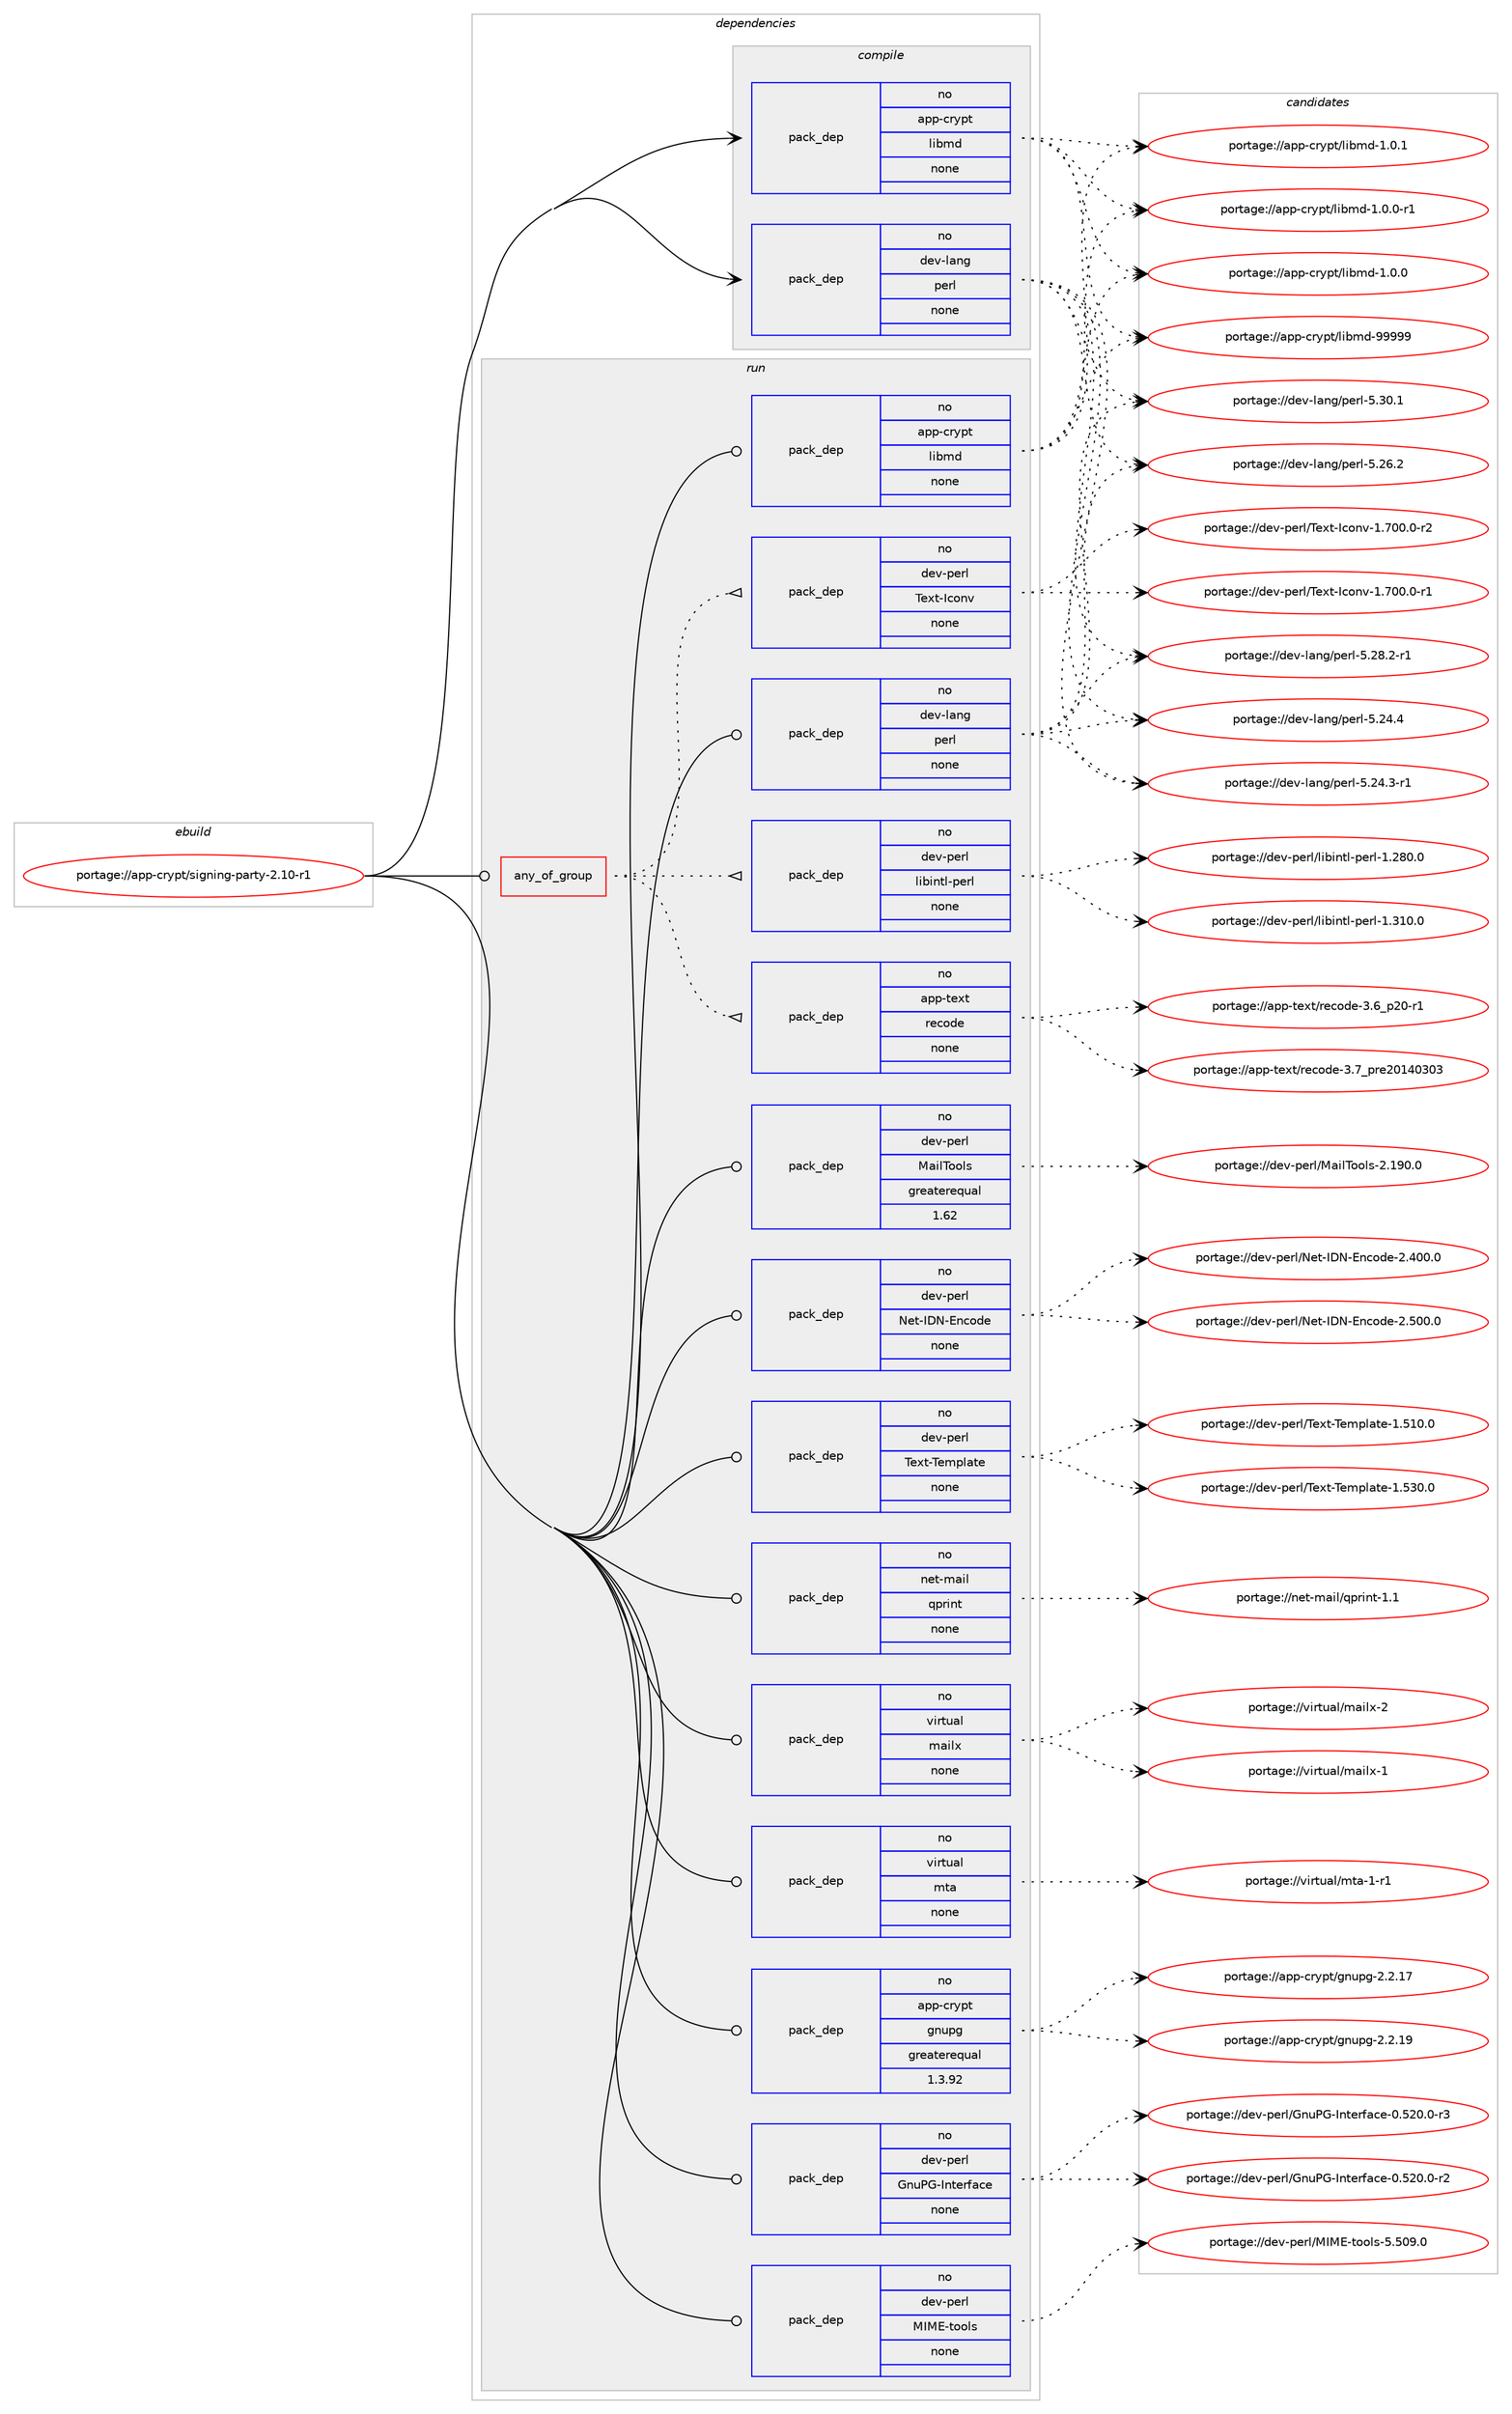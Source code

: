 digraph prolog {

# *************
# Graph options
# *************

newrank=true;
concentrate=true;
compound=true;
graph [rankdir=LR,fontname=Helvetica,fontsize=10,ranksep=1.5];#, ranksep=2.5, nodesep=0.2];
edge  [arrowhead=vee];
node  [fontname=Helvetica,fontsize=10];

# **********
# The ebuild
# **********

subgraph cluster_leftcol {
color=gray;
label=<<i>ebuild</i>>;
id [label="portage://app-crypt/signing-party-2.10-r1", color=red, width=4, href="../app-crypt/signing-party-2.10-r1.svg"];
}

# ****************
# The dependencies
# ****************

subgraph cluster_midcol {
color=gray;
label=<<i>dependencies</i>>;
subgraph cluster_compile {
fillcolor="#eeeeee";
style=filled;
label=<<i>compile</i>>;
subgraph pack481790 {
dependency641441 [label=<<TABLE BORDER="0" CELLBORDER="1" CELLSPACING="0" CELLPADDING="4" WIDTH="220"><TR><TD ROWSPAN="6" CELLPADDING="30">pack_dep</TD></TR><TR><TD WIDTH="110">no</TD></TR><TR><TD>app-crypt</TD></TR><TR><TD>libmd</TD></TR><TR><TD>none</TD></TR><TR><TD></TD></TR></TABLE>>, shape=none, color=blue];
}
id:e -> dependency641441:w [weight=20,style="solid",arrowhead="vee"];
subgraph pack481791 {
dependency641442 [label=<<TABLE BORDER="0" CELLBORDER="1" CELLSPACING="0" CELLPADDING="4" WIDTH="220"><TR><TD ROWSPAN="6" CELLPADDING="30">pack_dep</TD></TR><TR><TD WIDTH="110">no</TD></TR><TR><TD>dev-lang</TD></TR><TR><TD>perl</TD></TR><TR><TD>none</TD></TR><TR><TD></TD></TR></TABLE>>, shape=none, color=blue];
}
id:e -> dependency641442:w [weight=20,style="solid",arrowhead="vee"];
}
subgraph cluster_compileandrun {
fillcolor="#eeeeee";
style=filled;
label=<<i>compile and run</i>>;
}
subgraph cluster_run {
fillcolor="#eeeeee";
style=filled;
label=<<i>run</i>>;
subgraph any8228 {
dependency641443 [label=<<TABLE BORDER="0" CELLBORDER="1" CELLSPACING="0" CELLPADDING="4"><TR><TD CELLPADDING="10">any_of_group</TD></TR></TABLE>>, shape=none, color=red];subgraph pack481792 {
dependency641444 [label=<<TABLE BORDER="0" CELLBORDER="1" CELLSPACING="0" CELLPADDING="4" WIDTH="220"><TR><TD ROWSPAN="6" CELLPADDING="30">pack_dep</TD></TR><TR><TD WIDTH="110">no</TD></TR><TR><TD>dev-perl</TD></TR><TR><TD>libintl-perl</TD></TR><TR><TD>none</TD></TR><TR><TD></TD></TR></TABLE>>, shape=none, color=blue];
}
dependency641443:e -> dependency641444:w [weight=20,style="dotted",arrowhead="oinv"];
subgraph pack481793 {
dependency641445 [label=<<TABLE BORDER="0" CELLBORDER="1" CELLSPACING="0" CELLPADDING="4" WIDTH="220"><TR><TD ROWSPAN="6" CELLPADDING="30">pack_dep</TD></TR><TR><TD WIDTH="110">no</TD></TR><TR><TD>dev-perl</TD></TR><TR><TD>Text-Iconv</TD></TR><TR><TD>none</TD></TR><TR><TD></TD></TR></TABLE>>, shape=none, color=blue];
}
dependency641443:e -> dependency641445:w [weight=20,style="dotted",arrowhead="oinv"];
subgraph pack481794 {
dependency641446 [label=<<TABLE BORDER="0" CELLBORDER="1" CELLSPACING="0" CELLPADDING="4" WIDTH="220"><TR><TD ROWSPAN="6" CELLPADDING="30">pack_dep</TD></TR><TR><TD WIDTH="110">no</TD></TR><TR><TD>app-text</TD></TR><TR><TD>recode</TD></TR><TR><TD>none</TD></TR><TR><TD></TD></TR></TABLE>>, shape=none, color=blue];
}
dependency641443:e -> dependency641446:w [weight=20,style="dotted",arrowhead="oinv"];
}
id:e -> dependency641443:w [weight=20,style="solid",arrowhead="odot"];
subgraph pack481795 {
dependency641447 [label=<<TABLE BORDER="0" CELLBORDER="1" CELLSPACING="0" CELLPADDING="4" WIDTH="220"><TR><TD ROWSPAN="6" CELLPADDING="30">pack_dep</TD></TR><TR><TD WIDTH="110">no</TD></TR><TR><TD>app-crypt</TD></TR><TR><TD>gnupg</TD></TR><TR><TD>greaterequal</TD></TR><TR><TD>1.3.92</TD></TR></TABLE>>, shape=none, color=blue];
}
id:e -> dependency641447:w [weight=20,style="solid",arrowhead="odot"];
subgraph pack481796 {
dependency641448 [label=<<TABLE BORDER="0" CELLBORDER="1" CELLSPACING="0" CELLPADDING="4" WIDTH="220"><TR><TD ROWSPAN="6" CELLPADDING="30">pack_dep</TD></TR><TR><TD WIDTH="110">no</TD></TR><TR><TD>app-crypt</TD></TR><TR><TD>libmd</TD></TR><TR><TD>none</TD></TR><TR><TD></TD></TR></TABLE>>, shape=none, color=blue];
}
id:e -> dependency641448:w [weight=20,style="solid",arrowhead="odot"];
subgraph pack481797 {
dependency641449 [label=<<TABLE BORDER="0" CELLBORDER="1" CELLSPACING="0" CELLPADDING="4" WIDTH="220"><TR><TD ROWSPAN="6" CELLPADDING="30">pack_dep</TD></TR><TR><TD WIDTH="110">no</TD></TR><TR><TD>dev-lang</TD></TR><TR><TD>perl</TD></TR><TR><TD>none</TD></TR><TR><TD></TD></TR></TABLE>>, shape=none, color=blue];
}
id:e -> dependency641449:w [weight=20,style="solid",arrowhead="odot"];
subgraph pack481798 {
dependency641450 [label=<<TABLE BORDER="0" CELLBORDER="1" CELLSPACING="0" CELLPADDING="4" WIDTH="220"><TR><TD ROWSPAN="6" CELLPADDING="30">pack_dep</TD></TR><TR><TD WIDTH="110">no</TD></TR><TR><TD>dev-perl</TD></TR><TR><TD>GnuPG-Interface</TD></TR><TR><TD>none</TD></TR><TR><TD></TD></TR></TABLE>>, shape=none, color=blue];
}
id:e -> dependency641450:w [weight=20,style="solid",arrowhead="odot"];
subgraph pack481799 {
dependency641451 [label=<<TABLE BORDER="0" CELLBORDER="1" CELLSPACING="0" CELLPADDING="4" WIDTH="220"><TR><TD ROWSPAN="6" CELLPADDING="30">pack_dep</TD></TR><TR><TD WIDTH="110">no</TD></TR><TR><TD>dev-perl</TD></TR><TR><TD>MIME-tools</TD></TR><TR><TD>none</TD></TR><TR><TD></TD></TR></TABLE>>, shape=none, color=blue];
}
id:e -> dependency641451:w [weight=20,style="solid",arrowhead="odot"];
subgraph pack481800 {
dependency641452 [label=<<TABLE BORDER="0" CELLBORDER="1" CELLSPACING="0" CELLPADDING="4" WIDTH="220"><TR><TD ROWSPAN="6" CELLPADDING="30">pack_dep</TD></TR><TR><TD WIDTH="110">no</TD></TR><TR><TD>dev-perl</TD></TR><TR><TD>MailTools</TD></TR><TR><TD>greaterequal</TD></TR><TR><TD>1.62</TD></TR></TABLE>>, shape=none, color=blue];
}
id:e -> dependency641452:w [weight=20,style="solid",arrowhead="odot"];
subgraph pack481801 {
dependency641453 [label=<<TABLE BORDER="0" CELLBORDER="1" CELLSPACING="0" CELLPADDING="4" WIDTH="220"><TR><TD ROWSPAN="6" CELLPADDING="30">pack_dep</TD></TR><TR><TD WIDTH="110">no</TD></TR><TR><TD>dev-perl</TD></TR><TR><TD>Net-IDN-Encode</TD></TR><TR><TD>none</TD></TR><TR><TD></TD></TR></TABLE>>, shape=none, color=blue];
}
id:e -> dependency641453:w [weight=20,style="solid",arrowhead="odot"];
subgraph pack481802 {
dependency641454 [label=<<TABLE BORDER="0" CELLBORDER="1" CELLSPACING="0" CELLPADDING="4" WIDTH="220"><TR><TD ROWSPAN="6" CELLPADDING="30">pack_dep</TD></TR><TR><TD WIDTH="110">no</TD></TR><TR><TD>dev-perl</TD></TR><TR><TD>Text-Template</TD></TR><TR><TD>none</TD></TR><TR><TD></TD></TR></TABLE>>, shape=none, color=blue];
}
id:e -> dependency641454:w [weight=20,style="solid",arrowhead="odot"];
subgraph pack481803 {
dependency641455 [label=<<TABLE BORDER="0" CELLBORDER="1" CELLSPACING="0" CELLPADDING="4" WIDTH="220"><TR><TD ROWSPAN="6" CELLPADDING="30">pack_dep</TD></TR><TR><TD WIDTH="110">no</TD></TR><TR><TD>net-mail</TD></TR><TR><TD>qprint</TD></TR><TR><TD>none</TD></TR><TR><TD></TD></TR></TABLE>>, shape=none, color=blue];
}
id:e -> dependency641455:w [weight=20,style="solid",arrowhead="odot"];
subgraph pack481804 {
dependency641456 [label=<<TABLE BORDER="0" CELLBORDER="1" CELLSPACING="0" CELLPADDING="4" WIDTH="220"><TR><TD ROWSPAN="6" CELLPADDING="30">pack_dep</TD></TR><TR><TD WIDTH="110">no</TD></TR><TR><TD>virtual</TD></TR><TR><TD>mailx</TD></TR><TR><TD>none</TD></TR><TR><TD></TD></TR></TABLE>>, shape=none, color=blue];
}
id:e -> dependency641456:w [weight=20,style="solid",arrowhead="odot"];
subgraph pack481805 {
dependency641457 [label=<<TABLE BORDER="0" CELLBORDER="1" CELLSPACING="0" CELLPADDING="4" WIDTH="220"><TR><TD ROWSPAN="6" CELLPADDING="30">pack_dep</TD></TR><TR><TD WIDTH="110">no</TD></TR><TR><TD>virtual</TD></TR><TR><TD>mta</TD></TR><TR><TD>none</TD></TR><TR><TD></TD></TR></TABLE>>, shape=none, color=blue];
}
id:e -> dependency641457:w [weight=20,style="solid",arrowhead="odot"];
}
}

# **************
# The candidates
# **************

subgraph cluster_choices {
rank=same;
color=gray;
label=<<i>candidates</i>>;

subgraph choice481790 {
color=black;
nodesep=1;
choice9711211245991141211121164710810598109100455757575757 [label="portage://app-crypt/libmd-99999", color=red, width=4,href="../app-crypt/libmd-99999.svg"];
choice9711211245991141211121164710810598109100454946484649 [label="portage://app-crypt/libmd-1.0.1", color=red, width=4,href="../app-crypt/libmd-1.0.1.svg"];
choice97112112459911412111211647108105981091004549464846484511449 [label="portage://app-crypt/libmd-1.0.0-r1", color=red, width=4,href="../app-crypt/libmd-1.0.0-r1.svg"];
choice9711211245991141211121164710810598109100454946484648 [label="portage://app-crypt/libmd-1.0.0", color=red, width=4,href="../app-crypt/libmd-1.0.0.svg"];
dependency641441:e -> choice9711211245991141211121164710810598109100455757575757:w [style=dotted,weight="100"];
dependency641441:e -> choice9711211245991141211121164710810598109100454946484649:w [style=dotted,weight="100"];
dependency641441:e -> choice97112112459911412111211647108105981091004549464846484511449:w [style=dotted,weight="100"];
dependency641441:e -> choice9711211245991141211121164710810598109100454946484648:w [style=dotted,weight="100"];
}
subgraph choice481791 {
color=black;
nodesep=1;
choice10010111845108971101034711210111410845534651484649 [label="portage://dev-lang/perl-5.30.1", color=red, width=4,href="../dev-lang/perl-5.30.1.svg"];
choice100101118451089711010347112101114108455346505646504511449 [label="portage://dev-lang/perl-5.28.2-r1", color=red, width=4,href="../dev-lang/perl-5.28.2-r1.svg"];
choice10010111845108971101034711210111410845534650544650 [label="portage://dev-lang/perl-5.26.2", color=red, width=4,href="../dev-lang/perl-5.26.2.svg"];
choice10010111845108971101034711210111410845534650524652 [label="portage://dev-lang/perl-5.24.4", color=red, width=4,href="../dev-lang/perl-5.24.4.svg"];
choice100101118451089711010347112101114108455346505246514511449 [label="portage://dev-lang/perl-5.24.3-r1", color=red, width=4,href="../dev-lang/perl-5.24.3-r1.svg"];
dependency641442:e -> choice10010111845108971101034711210111410845534651484649:w [style=dotted,weight="100"];
dependency641442:e -> choice100101118451089711010347112101114108455346505646504511449:w [style=dotted,weight="100"];
dependency641442:e -> choice10010111845108971101034711210111410845534650544650:w [style=dotted,weight="100"];
dependency641442:e -> choice10010111845108971101034711210111410845534650524652:w [style=dotted,weight="100"];
dependency641442:e -> choice100101118451089711010347112101114108455346505246514511449:w [style=dotted,weight="100"];
}
subgraph choice481792 {
color=black;
nodesep=1;
choice100101118451121011141084710810598105110116108451121011141084549465149484648 [label="portage://dev-perl/libintl-perl-1.310.0", color=red, width=4,href="../dev-perl/libintl-perl-1.310.0.svg"];
choice100101118451121011141084710810598105110116108451121011141084549465056484648 [label="portage://dev-perl/libintl-perl-1.280.0", color=red, width=4,href="../dev-perl/libintl-perl-1.280.0.svg"];
dependency641444:e -> choice100101118451121011141084710810598105110116108451121011141084549465149484648:w [style=dotted,weight="100"];
dependency641444:e -> choice100101118451121011141084710810598105110116108451121011141084549465056484648:w [style=dotted,weight="100"];
}
subgraph choice481793 {
color=black;
nodesep=1;
choice10010111845112101114108478410112011645739911111011845494655484846484511450 [label="portage://dev-perl/Text-Iconv-1.700.0-r2", color=red, width=4,href="../dev-perl/Text-Iconv-1.700.0-r2.svg"];
choice10010111845112101114108478410112011645739911111011845494655484846484511449 [label="portage://dev-perl/Text-Iconv-1.700.0-r1", color=red, width=4,href="../dev-perl/Text-Iconv-1.700.0-r1.svg"];
dependency641445:e -> choice10010111845112101114108478410112011645739911111011845494655484846484511450:w [style=dotted,weight="100"];
dependency641445:e -> choice10010111845112101114108478410112011645739911111011845494655484846484511449:w [style=dotted,weight="100"];
}
subgraph choice481794 {
color=black;
nodesep=1;
choice9711211245116101120116471141019911110010145514655951121141015048495248514851 [label="portage://app-text/recode-3.7_pre20140303", color=red, width=4,href="../app-text/recode-3.7_pre20140303.svg"];
choice97112112451161011201164711410199111100101455146549511250484511449 [label="portage://app-text/recode-3.6_p20-r1", color=red, width=4,href="../app-text/recode-3.6_p20-r1.svg"];
dependency641446:e -> choice9711211245116101120116471141019911110010145514655951121141015048495248514851:w [style=dotted,weight="100"];
dependency641446:e -> choice97112112451161011201164711410199111100101455146549511250484511449:w [style=dotted,weight="100"];
}
subgraph choice481795 {
color=black;
nodesep=1;
choice9711211245991141211121164710311011711210345504650464957 [label="portage://app-crypt/gnupg-2.2.19", color=red, width=4,href="../app-crypt/gnupg-2.2.19.svg"];
choice9711211245991141211121164710311011711210345504650464955 [label="portage://app-crypt/gnupg-2.2.17", color=red, width=4,href="../app-crypt/gnupg-2.2.17.svg"];
dependency641447:e -> choice9711211245991141211121164710311011711210345504650464957:w [style=dotted,weight="100"];
dependency641447:e -> choice9711211245991141211121164710311011711210345504650464955:w [style=dotted,weight="100"];
}
subgraph choice481796 {
color=black;
nodesep=1;
choice9711211245991141211121164710810598109100455757575757 [label="portage://app-crypt/libmd-99999", color=red, width=4,href="../app-crypt/libmd-99999.svg"];
choice9711211245991141211121164710810598109100454946484649 [label="portage://app-crypt/libmd-1.0.1", color=red, width=4,href="../app-crypt/libmd-1.0.1.svg"];
choice97112112459911412111211647108105981091004549464846484511449 [label="portage://app-crypt/libmd-1.0.0-r1", color=red, width=4,href="../app-crypt/libmd-1.0.0-r1.svg"];
choice9711211245991141211121164710810598109100454946484648 [label="portage://app-crypt/libmd-1.0.0", color=red, width=4,href="../app-crypt/libmd-1.0.0.svg"];
dependency641448:e -> choice9711211245991141211121164710810598109100455757575757:w [style=dotted,weight="100"];
dependency641448:e -> choice9711211245991141211121164710810598109100454946484649:w [style=dotted,weight="100"];
dependency641448:e -> choice97112112459911412111211647108105981091004549464846484511449:w [style=dotted,weight="100"];
dependency641448:e -> choice9711211245991141211121164710810598109100454946484648:w [style=dotted,weight="100"];
}
subgraph choice481797 {
color=black;
nodesep=1;
choice10010111845108971101034711210111410845534651484649 [label="portage://dev-lang/perl-5.30.1", color=red, width=4,href="../dev-lang/perl-5.30.1.svg"];
choice100101118451089711010347112101114108455346505646504511449 [label="portage://dev-lang/perl-5.28.2-r1", color=red, width=4,href="../dev-lang/perl-5.28.2-r1.svg"];
choice10010111845108971101034711210111410845534650544650 [label="portage://dev-lang/perl-5.26.2", color=red, width=4,href="../dev-lang/perl-5.26.2.svg"];
choice10010111845108971101034711210111410845534650524652 [label="portage://dev-lang/perl-5.24.4", color=red, width=4,href="../dev-lang/perl-5.24.4.svg"];
choice100101118451089711010347112101114108455346505246514511449 [label="portage://dev-lang/perl-5.24.3-r1", color=red, width=4,href="../dev-lang/perl-5.24.3-r1.svg"];
dependency641449:e -> choice10010111845108971101034711210111410845534651484649:w [style=dotted,weight="100"];
dependency641449:e -> choice100101118451089711010347112101114108455346505646504511449:w [style=dotted,weight="100"];
dependency641449:e -> choice10010111845108971101034711210111410845534650544650:w [style=dotted,weight="100"];
dependency641449:e -> choice10010111845108971101034711210111410845534650524652:w [style=dotted,weight="100"];
dependency641449:e -> choice100101118451089711010347112101114108455346505246514511449:w [style=dotted,weight="100"];
}
subgraph choice481798 {
color=black;
nodesep=1;
choice10010111845112101114108477111011780714573110116101114102979910145484653504846484511451 [label="portage://dev-perl/GnuPG-Interface-0.520.0-r3", color=red, width=4,href="../dev-perl/GnuPG-Interface-0.520.0-r3.svg"];
choice10010111845112101114108477111011780714573110116101114102979910145484653504846484511450 [label="portage://dev-perl/GnuPG-Interface-0.520.0-r2", color=red, width=4,href="../dev-perl/GnuPG-Interface-0.520.0-r2.svg"];
dependency641450:e -> choice10010111845112101114108477111011780714573110116101114102979910145484653504846484511451:w [style=dotted,weight="100"];
dependency641450:e -> choice10010111845112101114108477111011780714573110116101114102979910145484653504846484511450:w [style=dotted,weight="100"];
}
subgraph choice481799 {
color=black;
nodesep=1;
choice100101118451121011141084777737769451161111111081154553465348574648 [label="portage://dev-perl/MIME-tools-5.509.0", color=red, width=4,href="../dev-perl/MIME-tools-5.509.0.svg"];
dependency641451:e -> choice100101118451121011141084777737769451161111111081154553465348574648:w [style=dotted,weight="100"];
}
subgraph choice481800 {
color=black;
nodesep=1;
choice10010111845112101114108477797105108841111111081154550464957484648 [label="portage://dev-perl/MailTools-2.190.0", color=red, width=4,href="../dev-perl/MailTools-2.190.0.svg"];
dependency641452:e -> choice10010111845112101114108477797105108841111111081154550464957484648:w [style=dotted,weight="100"];
}
subgraph choice481801 {
color=black;
nodesep=1;
choice100101118451121011141084778101116457368784569110991111001014550465348484648 [label="portage://dev-perl/Net-IDN-Encode-2.500.0", color=red, width=4,href="../dev-perl/Net-IDN-Encode-2.500.0.svg"];
choice100101118451121011141084778101116457368784569110991111001014550465248484648 [label="portage://dev-perl/Net-IDN-Encode-2.400.0", color=red, width=4,href="../dev-perl/Net-IDN-Encode-2.400.0.svg"];
dependency641453:e -> choice100101118451121011141084778101116457368784569110991111001014550465348484648:w [style=dotted,weight="100"];
dependency641453:e -> choice100101118451121011141084778101116457368784569110991111001014550465248484648:w [style=dotted,weight="100"];
}
subgraph choice481802 {
color=black;
nodesep=1;
choice1001011184511210111410847841011201164584101109112108971161014549465351484648 [label="portage://dev-perl/Text-Template-1.530.0", color=red, width=4,href="../dev-perl/Text-Template-1.530.0.svg"];
choice1001011184511210111410847841011201164584101109112108971161014549465349484648 [label="portage://dev-perl/Text-Template-1.510.0", color=red, width=4,href="../dev-perl/Text-Template-1.510.0.svg"];
dependency641454:e -> choice1001011184511210111410847841011201164584101109112108971161014549465351484648:w [style=dotted,weight="100"];
dependency641454:e -> choice1001011184511210111410847841011201164584101109112108971161014549465349484648:w [style=dotted,weight="100"];
}
subgraph choice481803 {
color=black;
nodesep=1;
choice11010111645109971051084711311211410511011645494649 [label="portage://net-mail/qprint-1.1", color=red, width=4,href="../net-mail/qprint-1.1.svg"];
dependency641455:e -> choice11010111645109971051084711311211410511011645494649:w [style=dotted,weight="100"];
}
subgraph choice481804 {
color=black;
nodesep=1;
choice1181051141161179710847109971051081204550 [label="portage://virtual/mailx-2", color=red, width=4,href="../virtual/mailx-2.svg"];
choice1181051141161179710847109971051081204549 [label="portage://virtual/mailx-1", color=red, width=4,href="../virtual/mailx-1.svg"];
dependency641456:e -> choice1181051141161179710847109971051081204550:w [style=dotted,weight="100"];
dependency641456:e -> choice1181051141161179710847109971051081204549:w [style=dotted,weight="100"];
}
subgraph choice481805 {
color=black;
nodesep=1;
choice11810511411611797108471091169745494511449 [label="portage://virtual/mta-1-r1", color=red, width=4,href="../virtual/mta-1-r1.svg"];
dependency641457:e -> choice11810511411611797108471091169745494511449:w [style=dotted,weight="100"];
}
}

}
